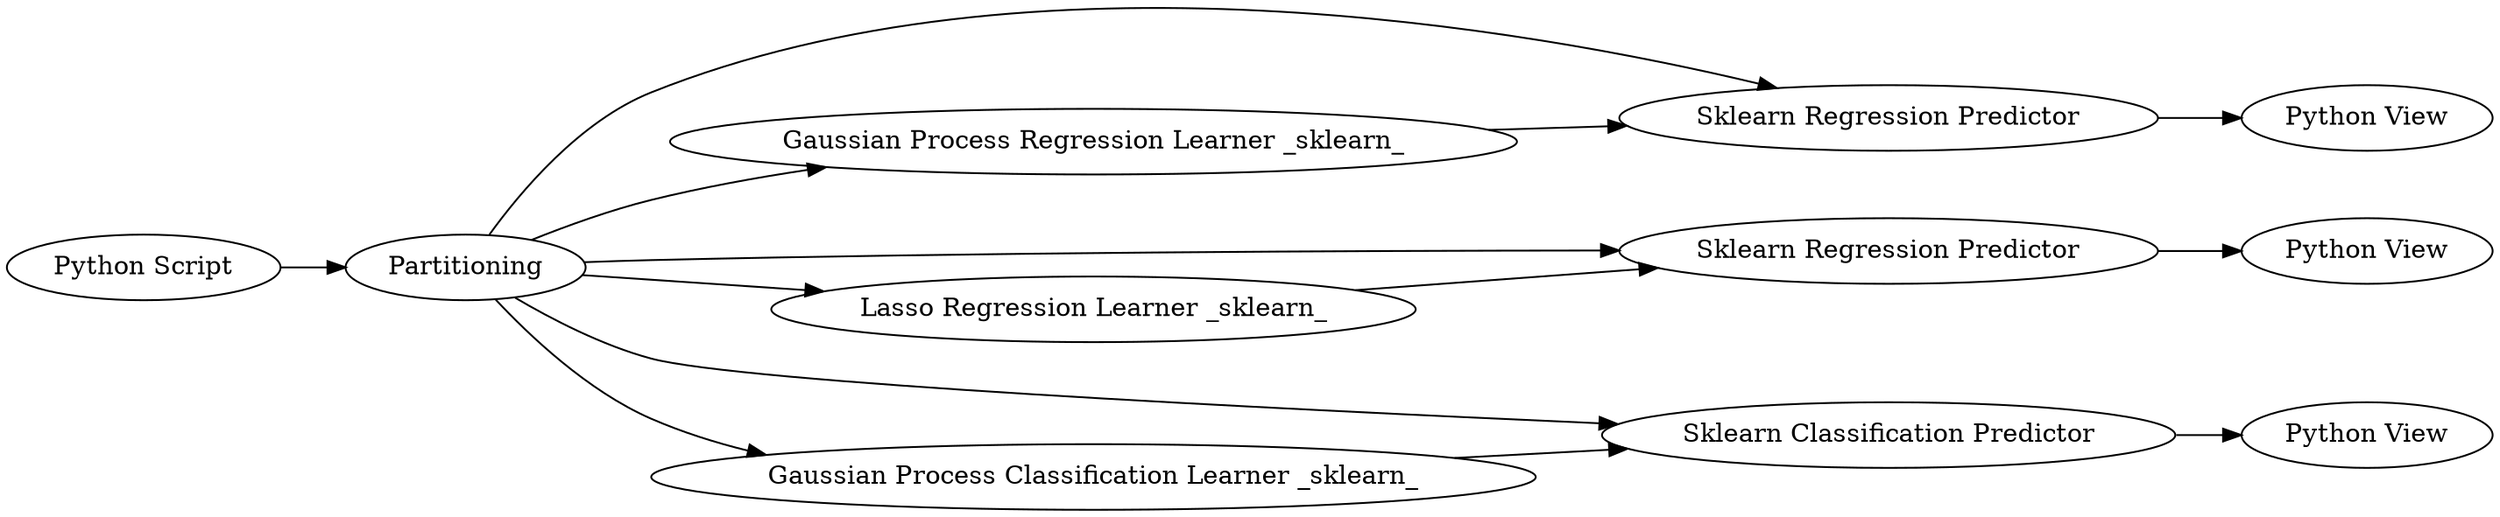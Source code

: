 digraph {
	43 -> 62
	44 -> 43
	62 -> 46
	61 -> 67
	43 -> 61
	60 -> 61
	43 -> 59
	43 -> 63
	65 -> 63
	63 -> 54
	59 -> 62
	43 -> 60
	43 -> 65
	43 [label=Partitioning]
	44 [label="Python Script"]
	62 [label="Sklearn Regression Predictor"]
	65 [label="Gaussian Process Classification Learner _sklearn_"]
	67 [label="Python View"]
	46 [label="Python View"]
	63 [label="Sklearn Classification Predictor"]
	61 [label="Sklearn Regression Predictor"]
	54 [label="Python View"]
	60 [label="Lasso Regression Learner _sklearn_"]
	59 [label="Gaussian Process Regression Learner _sklearn_"]
	rankdir=LR
}
